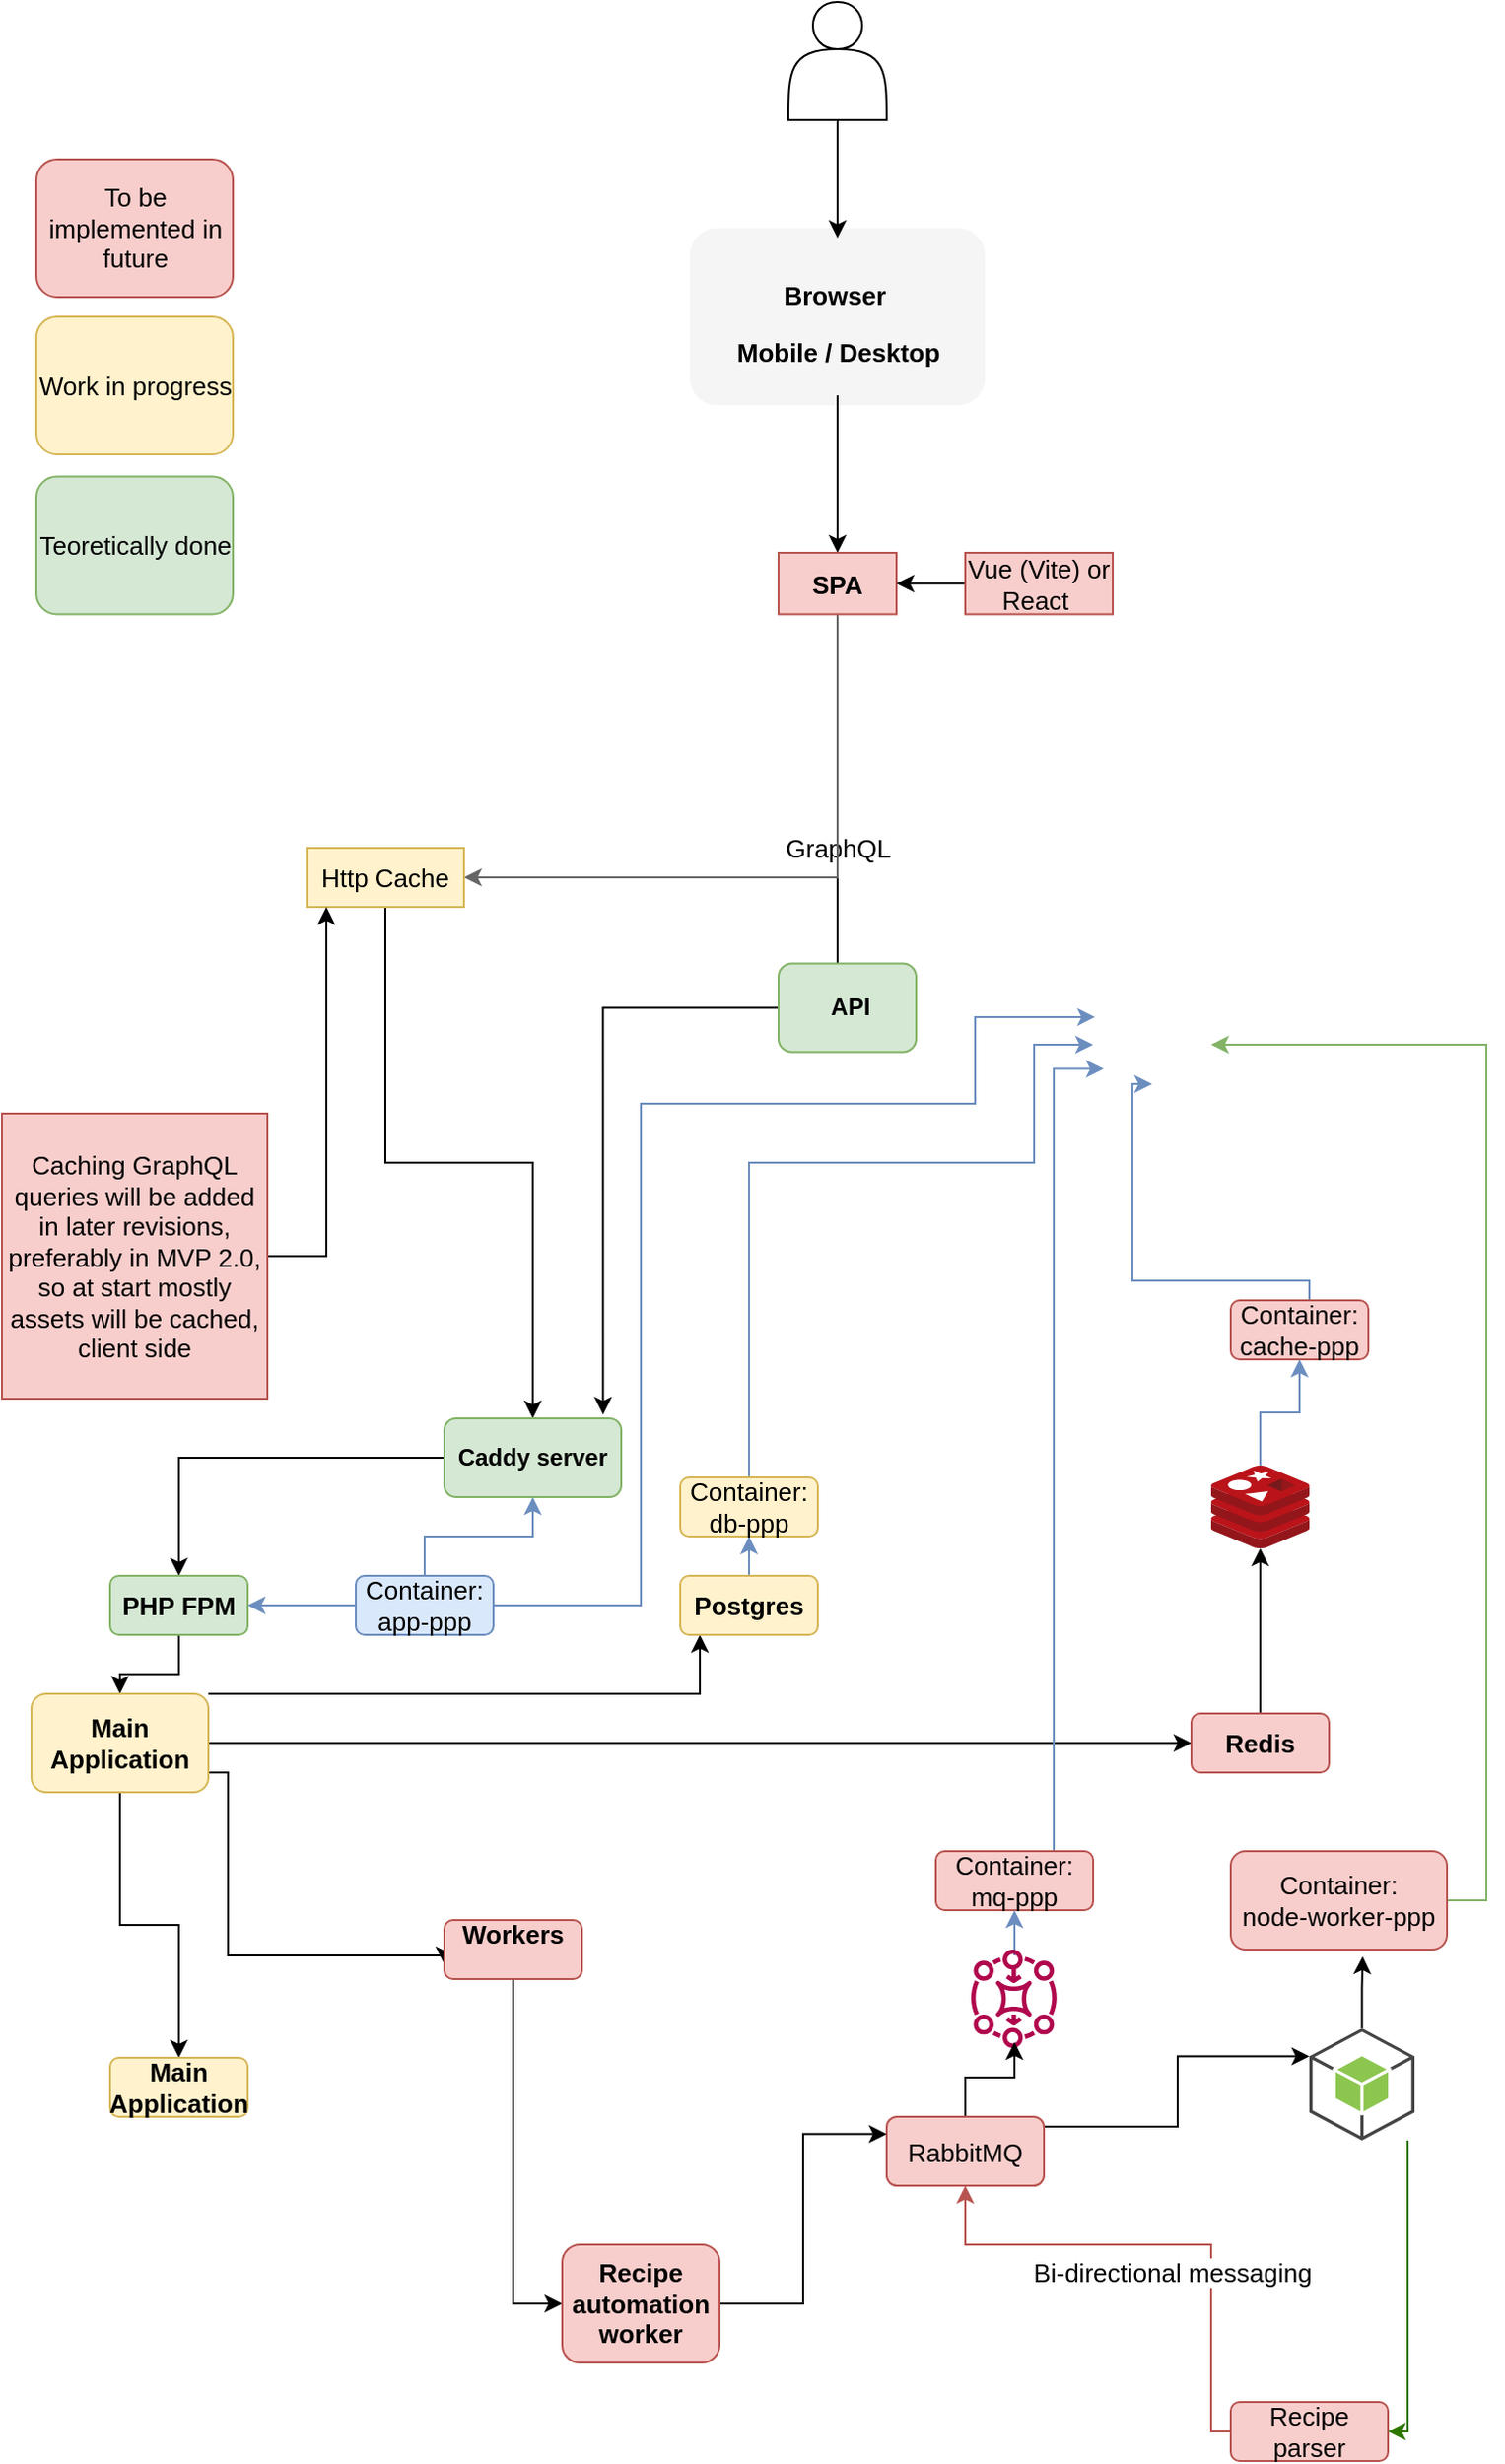 <mxfile version="20.5.3" type="github">
  <diagram id="U536I7H5QlRx-HKjT8p6" name="Strona-1">
    <mxGraphModel dx="919" dy="1760" grid="1" gridSize="10" guides="1" tooltips="1" connect="1" arrows="1" fold="1" page="1" pageScale="1" pageWidth="827" pageHeight="1169" math="0" shadow="0">
      <root>
        <mxCell id="0" />
        <mxCell id="1" parent="0" />
        <mxCell id="evRMGuefQmwozvT9XK5X-4" value="" style="rounded=1;whiteSpace=wrap;html=1;fillColor=#f5f5f5;fontColor=#333333;strokeColor=none;" vertex="1" parent="1">
          <mxGeometry x="365" y="-345" width="150" height="90" as="geometry" />
        </mxCell>
        <mxCell id="evRMGuefQmwozvT9XK5X-7" style="edgeStyle=orthogonalEdgeStyle;rounded=0;orthogonalLoop=1;jettySize=auto;html=1;" edge="1" parent="1" source="evRMGuefQmwozvT9XK5X-6" target="evRMGuefQmwozvT9XK5X-8">
          <mxGeometry relative="1" as="geometry" />
        </mxCell>
        <mxCell id="evRMGuefQmwozvT9XK5X-6" value="" style="shape=actor;whiteSpace=wrap;html=1;" vertex="1" parent="1">
          <mxGeometry x="415" y="-460" width="50" height="60" as="geometry" />
        </mxCell>
        <mxCell id="evRMGuefQmwozvT9XK5X-80" style="edgeStyle=orthogonalEdgeStyle;rounded=0;orthogonalLoop=1;jettySize=auto;html=1;entryX=0.5;entryY=0;entryDx=0;entryDy=0;fontSize=13;" edge="1" parent="1" source="evRMGuefQmwozvT9XK5X-8" target="evRMGuefQmwozvT9XK5X-12">
          <mxGeometry relative="1" as="geometry" />
        </mxCell>
        <mxCell id="evRMGuefQmwozvT9XK5X-8" value="&lt;font style=&quot;font-size: 13px;&quot;&gt;Browser&amp;nbsp;&lt;br&gt;Mobile / Desktop&lt;br&gt;&lt;/font&gt;" style="text;strokeColor=none;fillColor=none;html=1;fontSize=24;fontStyle=1;verticalAlign=middle;align=center;" vertex="1" parent="1">
          <mxGeometry x="380" y="-340" width="120" height="80" as="geometry" />
        </mxCell>
        <mxCell id="evRMGuefQmwozvT9XK5X-14" value="GraphQL" style="edgeStyle=orthogonalEdgeStyle;rounded=0;orthogonalLoop=1;jettySize=auto;html=1;entryX=0;entryY=0.5;entryDx=0;entryDy=0;fontSize=13;" edge="1" parent="1" source="evRMGuefQmwozvT9XK5X-12" target="evRMGuefQmwozvT9XK5X-13">
          <mxGeometry relative="1" as="geometry">
            <Array as="points">
              <mxPoint x="440" y="55" />
              <mxPoint x="440" y="56" />
            </Array>
          </mxGeometry>
        </mxCell>
        <mxCell id="evRMGuefQmwozvT9XK5X-20" style="edgeStyle=orthogonalEdgeStyle;rounded=0;orthogonalLoop=1;jettySize=auto;html=1;fontSize=13;fillColor=#f5f5f5;strokeColor=#666666;" edge="1" parent="1" source="evRMGuefQmwozvT9XK5X-12" target="evRMGuefQmwozvT9XK5X-18">
          <mxGeometry relative="1" as="geometry">
            <Array as="points">
              <mxPoint x="440" y="-15" />
            </Array>
          </mxGeometry>
        </mxCell>
        <mxCell id="evRMGuefQmwozvT9XK5X-12" value="&lt;b&gt;SPA&lt;/b&gt;" style="text;html=1;strokeColor=#b85450;fillColor=#f8cecc;align=center;verticalAlign=middle;whiteSpace=wrap;rounded=0;fontSize=13;" vertex="1" parent="1">
          <mxGeometry x="410" y="-180" width="60" height="31.25" as="geometry" />
        </mxCell>
        <mxCell id="evRMGuefQmwozvT9XK5X-83" style="edgeStyle=orthogonalEdgeStyle;rounded=0;orthogonalLoop=1;jettySize=auto;html=1;entryX=0.897;entryY=-0.048;entryDx=0;entryDy=0;entryPerimeter=0;fontSize=13;" edge="1" parent="1" source="evRMGuefQmwozvT9XK5X-13" target="evRMGuefQmwozvT9XK5X-24">
          <mxGeometry relative="1" as="geometry" />
        </mxCell>
        <mxCell id="evRMGuefQmwozvT9XK5X-13" value="&lt;b&gt;&amp;nbsp;API&lt;/b&gt;" style="rounded=1;whiteSpace=wrap;html=1;fillColor=#d5e8d4;strokeColor=#82b366;" vertex="1" parent="1">
          <mxGeometry x="410" y="28.75" width="70" height="45" as="geometry" />
        </mxCell>
        <mxCell id="evRMGuefQmwozvT9XK5X-28" style="edgeStyle=orthogonalEdgeStyle;rounded=0;orthogonalLoop=1;jettySize=auto;html=1;entryX=0.5;entryY=0;entryDx=0;entryDy=0;fontSize=13;" edge="1" parent="1" source="evRMGuefQmwozvT9XK5X-18" target="evRMGuefQmwozvT9XK5X-24">
          <mxGeometry relative="1" as="geometry" />
        </mxCell>
        <mxCell id="evRMGuefQmwozvT9XK5X-18" value="Http Cache" style="text;html=1;strokeColor=#d6b656;fillColor=#fff2cc;align=center;verticalAlign=middle;whiteSpace=wrap;rounded=0;fontSize=13;" vertex="1" parent="1">
          <mxGeometry x="170" y="-30" width="80" height="30" as="geometry" />
        </mxCell>
        <mxCell id="evRMGuefQmwozvT9XK5X-35" style="edgeStyle=orthogonalEdgeStyle;rounded=0;orthogonalLoop=1;jettySize=auto;html=1;fontSize=13;" edge="1" parent="1" source="evRMGuefQmwozvT9XK5X-24" target="evRMGuefQmwozvT9XK5X-34">
          <mxGeometry relative="1" as="geometry" />
        </mxCell>
        <mxCell id="evRMGuefQmwozvT9XK5X-24" value="&lt;b&gt;Caddy server&lt;/b&gt;" style="rounded=1;whiteSpace=wrap;html=1;fillColor=#d5e8d4;strokeColor=#82b366;" vertex="1" parent="1">
          <mxGeometry x="240" y="260" width="90" height="40" as="geometry" />
        </mxCell>
        <mxCell id="evRMGuefQmwozvT9XK5X-81" style="edgeStyle=orthogonalEdgeStyle;rounded=0;orthogonalLoop=1;jettySize=auto;html=1;entryX=1;entryY=0.5;entryDx=0;entryDy=0;fontSize=13;" edge="1" parent="1" source="evRMGuefQmwozvT9XK5X-32" target="evRMGuefQmwozvT9XK5X-12">
          <mxGeometry relative="1" as="geometry" />
        </mxCell>
        <mxCell id="evRMGuefQmwozvT9XK5X-32" value="Vue (Vite) or React&amp;nbsp;" style="text;html=1;strokeColor=#b85450;fillColor=#f8cecc;align=center;verticalAlign=middle;whiteSpace=wrap;rounded=0;fontSize=13;" vertex="1" parent="1">
          <mxGeometry x="505" y="-180" width="75" height="31.25" as="geometry" />
        </mxCell>
        <mxCell id="evRMGuefQmwozvT9XK5X-41" value="" style="edgeStyle=orthogonalEdgeStyle;rounded=0;orthogonalLoop=1;jettySize=auto;html=1;fontSize=13;" edge="1" parent="1" source="evRMGuefQmwozvT9XK5X-34" target="evRMGuefQmwozvT9XK5X-40">
          <mxGeometry relative="1" as="geometry" />
        </mxCell>
        <mxCell id="evRMGuefQmwozvT9XK5X-34" value="&lt;b&gt;PHP FPM&lt;/b&gt;" style="rounded=1;whiteSpace=wrap;html=1;fillColor=#d5e8d4;strokeColor=#82b366;fontSize=13;" vertex="1" parent="1">
          <mxGeometry x="70" y="340" width="70" height="30" as="geometry" />
        </mxCell>
        <mxCell id="evRMGuefQmwozvT9XK5X-37" style="edgeStyle=orthogonalEdgeStyle;rounded=0;orthogonalLoop=1;jettySize=auto;html=1;entryX=0.5;entryY=1;entryDx=0;entryDy=0;fontSize=13;fillColor=#dae8fc;strokeColor=#6c8ebf;" edge="1" parent="1" source="evRMGuefQmwozvT9XK5X-36" target="evRMGuefQmwozvT9XK5X-24">
          <mxGeometry relative="1" as="geometry" />
        </mxCell>
        <mxCell id="evRMGuefQmwozvT9XK5X-38" style="edgeStyle=orthogonalEdgeStyle;rounded=0;orthogonalLoop=1;jettySize=auto;html=1;entryX=1;entryY=0.5;entryDx=0;entryDy=0;fontSize=13;fillColor=#dae8fc;strokeColor=#6c8ebf;" edge="1" parent="1" source="evRMGuefQmwozvT9XK5X-36" target="evRMGuefQmwozvT9XK5X-34">
          <mxGeometry relative="1" as="geometry" />
        </mxCell>
        <mxCell id="evRMGuefQmwozvT9XK5X-49" style="edgeStyle=orthogonalEdgeStyle;rounded=0;orthogonalLoop=1;jettySize=auto;html=1;entryX=0.02;entryY=0.39;entryDx=0;entryDy=0;entryPerimeter=0;fontSize=13;fillColor=#dae8fc;strokeColor=#6c8ebf;" edge="1" parent="1" source="evRMGuefQmwozvT9XK5X-36">
          <mxGeometry relative="1" as="geometry">
            <mxPoint x="571" y="55.99" as="targetPoint" />
            <Array as="points">
              <mxPoint x="340" y="355" />
              <mxPoint x="340" y="100" />
              <mxPoint x="510" y="100" />
              <mxPoint x="510" y="56" />
            </Array>
          </mxGeometry>
        </mxCell>
        <mxCell id="evRMGuefQmwozvT9XK5X-36" value="Container: app-ppp" style="rounded=1;whiteSpace=wrap;html=1;fillColor=#dae8fc;strokeColor=#6c8ebf;fontSize=13;" vertex="1" parent="1">
          <mxGeometry x="195" y="340" width="70" height="30" as="geometry" />
        </mxCell>
        <mxCell id="evRMGuefQmwozvT9XK5X-43" style="edgeStyle=orthogonalEdgeStyle;rounded=0;orthogonalLoop=1;jettySize=auto;html=1;fontSize=13;" edge="1" parent="1" source="evRMGuefQmwozvT9XK5X-40" target="evRMGuefQmwozvT9XK5X-42">
          <mxGeometry relative="1" as="geometry">
            <Array as="points">
              <mxPoint x="370" y="400" />
            </Array>
          </mxGeometry>
        </mxCell>
        <mxCell id="evRMGuefQmwozvT9XK5X-60" style="edgeStyle=orthogonalEdgeStyle;rounded=0;orthogonalLoop=1;jettySize=auto;html=1;fontSize=13;" edge="1" parent="1" source="evRMGuefQmwozvT9XK5X-40" target="evRMGuefQmwozvT9XK5X-59">
          <mxGeometry relative="1" as="geometry" />
        </mxCell>
        <mxCell id="evRMGuefQmwozvT9XK5X-61" style="edgeStyle=orthogonalEdgeStyle;rounded=0;orthogonalLoop=1;jettySize=auto;html=1;entryX=0;entryY=0.75;entryDx=0;entryDy=0;fontSize=13;" edge="1" parent="1" source="evRMGuefQmwozvT9XK5X-40" target="evRMGuefQmwozvT9XK5X-58">
          <mxGeometry relative="1" as="geometry">
            <Array as="points">
              <mxPoint x="130" y="440" />
              <mxPoint x="130" y="533" />
            </Array>
          </mxGeometry>
        </mxCell>
        <mxCell id="evRMGuefQmwozvT9XK5X-71" style="edgeStyle=orthogonalEdgeStyle;rounded=0;orthogonalLoop=1;jettySize=auto;html=1;entryX=0;entryY=0.5;entryDx=0;entryDy=0;fontSize=13;" edge="1" parent="1" source="evRMGuefQmwozvT9XK5X-40" target="evRMGuefQmwozvT9XK5X-64">
          <mxGeometry relative="1" as="geometry" />
        </mxCell>
        <mxCell id="evRMGuefQmwozvT9XK5X-40" value="&lt;b&gt;Main Application&lt;/b&gt;" style="rounded=1;whiteSpace=wrap;html=1;fillColor=#fff2cc;strokeColor=#d6b656;fontSize=13;" vertex="1" parent="1">
          <mxGeometry x="30" y="400" width="90" height="50" as="geometry" />
        </mxCell>
        <mxCell id="evRMGuefQmwozvT9XK5X-46" style="edgeStyle=orthogonalEdgeStyle;rounded=0;orthogonalLoop=1;jettySize=auto;html=1;fontSize=13;fillColor=#dae8fc;strokeColor=#6c8ebf;" edge="1" parent="1" source="evRMGuefQmwozvT9XK5X-42" target="evRMGuefQmwozvT9XK5X-45">
          <mxGeometry relative="1" as="geometry" />
        </mxCell>
        <mxCell id="evRMGuefQmwozvT9XK5X-42" value="&lt;b&gt;Postgres&lt;/b&gt;" style="rounded=1;whiteSpace=wrap;html=1;fillColor=#fff2cc;strokeColor=#d6b656;fontSize=13;" vertex="1" parent="1">
          <mxGeometry x="360" y="340" width="70" height="30" as="geometry" />
        </mxCell>
        <mxCell id="evRMGuefQmwozvT9XK5X-88" style="edgeStyle=orthogonalEdgeStyle;rounded=0;orthogonalLoop=1;jettySize=auto;html=1;fontSize=13;fillColor=#dae8fc;strokeColor=#6c8ebf;" edge="1" parent="1" source="evRMGuefQmwozvT9XK5X-45">
          <mxGeometry relative="1" as="geometry">
            <mxPoint x="570" y="70" as="targetPoint" />
            <Array as="points">
              <mxPoint x="395" y="130" />
              <mxPoint x="540" y="130" />
              <mxPoint x="540" y="70" />
            </Array>
          </mxGeometry>
        </mxCell>
        <mxCell id="evRMGuefQmwozvT9XK5X-45" value="Container: db-ppp" style="rounded=1;whiteSpace=wrap;html=1;fillColor=#fff2cc;strokeColor=#d6b656;fontSize=13;" vertex="1" parent="1">
          <mxGeometry x="360" y="290" width="70" height="30" as="geometry" />
        </mxCell>
        <mxCell id="evRMGuefQmwozvT9XK5X-51" value="To be implemented in future" style="rounded=1;whiteSpace=wrap;html=1;fontSize=13;fillColor=#f8cecc;strokeColor=#b85450;" vertex="1" parent="1">
          <mxGeometry x="32.5" y="-380" width="100" height="70" as="geometry" />
        </mxCell>
        <mxCell id="evRMGuefQmwozvT9XK5X-95" style="edgeStyle=orthogonalEdgeStyle;rounded=0;orthogonalLoop=1;jettySize=auto;html=1;fontSize=13;fillColor=#dae8fc;strokeColor=#6c8ebf;" edge="1" parent="1" source="evRMGuefQmwozvT9XK5X-52">
          <mxGeometry relative="1" as="geometry">
            <mxPoint x="600" y="90" as="targetPoint" />
            <Array as="points">
              <mxPoint x="680" y="190" />
              <mxPoint x="590" y="190" />
            </Array>
          </mxGeometry>
        </mxCell>
        <mxCell id="evRMGuefQmwozvT9XK5X-52" value="Container: &lt;br&gt;cache-ppp" style="rounded=1;whiteSpace=wrap;html=1;fillColor=#f8cecc;strokeColor=#b85450;fontSize=13;" vertex="1" parent="1">
          <mxGeometry x="640" y="200" width="70" height="30" as="geometry" />
        </mxCell>
        <mxCell id="evRMGuefQmwozvT9XK5X-104" style="edgeStyle=orthogonalEdgeStyle;rounded=0;orthogonalLoop=1;jettySize=auto;html=1;fontSize=13;" edge="1" parent="1" source="evRMGuefQmwozvT9XK5X-58" target="evRMGuefQmwozvT9XK5X-103">
          <mxGeometry relative="1" as="geometry">
            <Array as="points">
              <mxPoint x="275" y="710" />
            </Array>
          </mxGeometry>
        </mxCell>
        <mxCell id="evRMGuefQmwozvT9XK5X-58" value="&lt;b&gt;Workers&lt;br&gt;&lt;br&gt;&lt;/b&gt;" style="rounded=1;whiteSpace=wrap;html=1;fillColor=#f8cecc;strokeColor=#b85450;fontSize=13;" vertex="1" parent="1">
          <mxGeometry x="240" y="515" width="70" height="30" as="geometry" />
        </mxCell>
        <mxCell id="evRMGuefQmwozvT9XK5X-59" value="&lt;b&gt;Main Application&lt;/b&gt;" style="rounded=1;whiteSpace=wrap;html=1;fillColor=#fff2cc;strokeColor=#d6b656;fontSize=13;" vertex="1" parent="1">
          <mxGeometry x="70" y="585" width="70" height="30" as="geometry" />
        </mxCell>
        <mxCell id="evRMGuefQmwozvT9XK5X-66" style="edgeStyle=orthogonalEdgeStyle;rounded=0;orthogonalLoop=1;jettySize=auto;html=1;fontSize=13;" edge="1" parent="1" source="evRMGuefQmwozvT9XK5X-64" target="evRMGuefQmwozvT9XK5X-65">
          <mxGeometry relative="1" as="geometry" />
        </mxCell>
        <mxCell id="evRMGuefQmwozvT9XK5X-64" value="&lt;b&gt;Redis&lt;br&gt;&lt;/b&gt;" style="rounded=1;whiteSpace=wrap;html=1;fillColor=#f8cecc;strokeColor=#b85450;fontSize=13;" vertex="1" parent="1">
          <mxGeometry x="620" y="410" width="70" height="30" as="geometry" />
        </mxCell>
        <mxCell id="evRMGuefQmwozvT9XK5X-67" style="edgeStyle=orthogonalEdgeStyle;rounded=0;orthogonalLoop=1;jettySize=auto;html=1;fontSize=13;fillColor=#dae8fc;strokeColor=#6c8ebf;" edge="1" parent="1" source="evRMGuefQmwozvT9XK5X-65" target="evRMGuefQmwozvT9XK5X-52">
          <mxGeometry relative="1" as="geometry" />
        </mxCell>
        <mxCell id="evRMGuefQmwozvT9XK5X-65" value="" style="sketch=0;aspect=fixed;html=1;points=[];align=center;image;fontSize=12;image=img/lib/mscae/Cache_Redis_Product.svg;" vertex="1" parent="1">
          <mxGeometry x="630" y="284" width="50" height="42" as="geometry" />
        </mxCell>
        <mxCell id="evRMGuefQmwozvT9XK5X-79" style="edgeStyle=orthogonalEdgeStyle;rounded=0;orthogonalLoop=1;jettySize=auto;html=1;fontSize=13;" edge="1" parent="1" source="evRMGuefQmwozvT9XK5X-72" target="evRMGuefQmwozvT9XK5X-18">
          <mxGeometry relative="1" as="geometry">
            <Array as="points">
              <mxPoint x="180" y="177" />
            </Array>
          </mxGeometry>
        </mxCell>
        <mxCell id="evRMGuefQmwozvT9XK5X-72" value="Caching GraphQL queries will be added in later revisions, preferably in MVP 2.0, so at start mostly assets will be cached, client side" style="text;html=1;strokeColor=#b85450;fillColor=#f8cecc;align=center;verticalAlign=middle;whiteSpace=wrap;rounded=0;fontSize=13;" vertex="1" parent="1">
          <mxGeometry x="15" y="105" width="135" height="145" as="geometry" />
        </mxCell>
        <mxCell id="evRMGuefQmwozvT9XK5X-91" value="Work in progress" style="rounded=1;whiteSpace=wrap;html=1;fontSize=13;fillColor=#fff2cc;strokeColor=#d6b656;" vertex="1" parent="1">
          <mxGeometry x="32.5" y="-300" width="100" height="70" as="geometry" />
        </mxCell>
        <mxCell id="evRMGuefQmwozvT9XK5X-92" value="Teoretically done" style="rounded=1;whiteSpace=wrap;html=1;fontSize=13;fillColor=#d5e8d4;strokeColor=#82b366;" vertex="1" parent="1">
          <mxGeometry x="32.5" y="-218.75" width="100" height="70" as="geometry" />
        </mxCell>
        <mxCell id="evRMGuefQmwozvT9XK5X-96" style="edgeStyle=orthogonalEdgeStyle;rounded=0;orthogonalLoop=1;jettySize=auto;html=1;entryX=0.108;entryY=1.032;entryDx=0;entryDy=0;entryPerimeter=0;fontSize=13;fillColor=#dae8fc;strokeColor=#6c8ebf;" edge="1" parent="1" source="evRMGuefQmwozvT9XK5X-93">
          <mxGeometry relative="1" as="geometry">
            <mxPoint x="575.4" y="82.312" as="targetPoint" />
            <Array as="points">
              <mxPoint x="550" y="82" />
            </Array>
          </mxGeometry>
        </mxCell>
        <mxCell id="evRMGuefQmwozvT9XK5X-93" value="Container: &lt;br&gt;mq-ppp" style="rounded=1;whiteSpace=wrap;html=1;fillColor=#f8cecc;strokeColor=#b85450;fontSize=13;" vertex="1" parent="1">
          <mxGeometry x="490" y="480" width="80" height="30" as="geometry" />
        </mxCell>
        <mxCell id="evRMGuefQmwozvT9XK5X-97" value="" style="shape=image;html=1;verticalAlign=top;verticalLabelPosition=bottom;labelBackgroundColor=#ffffff;imageAspect=0;aspect=fixed;image=https://cdn1.iconfinder.com/data/icons/unicons-line-vol-3/24/docker-128.png;fontSize=13;" vertex="1" parent="1">
          <mxGeometry x="570" y="40" width="60" height="60" as="geometry" />
        </mxCell>
        <mxCell id="evRMGuefQmwozvT9XK5X-100" style="edgeStyle=orthogonalEdgeStyle;rounded=0;orthogonalLoop=1;jettySize=auto;html=1;fontSize=13;fillColor=#dae8fc;strokeColor=#6c8ebf;" edge="1" parent="1" source="evRMGuefQmwozvT9XK5X-99" target="evRMGuefQmwozvT9XK5X-93">
          <mxGeometry relative="1" as="geometry" />
        </mxCell>
        <mxCell id="evRMGuefQmwozvT9XK5X-99" value="" style="sketch=0;outlineConnect=0;fontColor=#232F3E;gradientColor=none;fillColor=#B0084D;strokeColor=none;dashed=0;verticalLabelPosition=bottom;verticalAlign=top;align=center;html=1;fontSize=12;fontStyle=0;aspect=fixed;pointerEvents=1;shape=mxgraph.aws4.mq_broker;direction=south;" vertex="1" parent="1">
          <mxGeometry x="505" y="530" width="50" height="50" as="geometry" />
        </mxCell>
        <mxCell id="evRMGuefQmwozvT9XK5X-102" style="edgeStyle=orthogonalEdgeStyle;rounded=0;orthogonalLoop=1;jettySize=auto;html=1;fontSize=13;" edge="1" parent="1" source="evRMGuefQmwozvT9XK5X-101" target="evRMGuefQmwozvT9XK5X-99">
          <mxGeometry relative="1" as="geometry" />
        </mxCell>
        <mxCell id="evRMGuefQmwozvT9XK5X-110" style="edgeStyle=orthogonalEdgeStyle;rounded=0;orthogonalLoop=1;jettySize=auto;html=1;entryX=0;entryY=0.25;entryDx=0;entryDy=0;entryPerimeter=0;fontSize=13;" edge="1" parent="1" source="evRMGuefQmwozvT9XK5X-101" target="evRMGuefQmwozvT9XK5X-109">
          <mxGeometry relative="1" as="geometry">
            <Array as="points">
              <mxPoint x="613" y="620" />
              <mxPoint x="613" y="584" />
            </Array>
          </mxGeometry>
        </mxCell>
        <mxCell id="evRMGuefQmwozvT9XK5X-101" value="RabbitMQ" style="rounded=1;whiteSpace=wrap;html=1;fillColor=#f8cecc;strokeColor=#b85450;fontSize=13;" vertex="1" parent="1">
          <mxGeometry x="465" y="615" width="80" height="35" as="geometry" />
        </mxCell>
        <mxCell id="evRMGuefQmwozvT9XK5X-105" style="edgeStyle=orthogonalEdgeStyle;rounded=0;orthogonalLoop=1;jettySize=auto;html=1;entryX=0;entryY=0.25;entryDx=0;entryDy=0;fontSize=13;" edge="1" parent="1" source="evRMGuefQmwozvT9XK5X-103" target="evRMGuefQmwozvT9XK5X-101">
          <mxGeometry relative="1" as="geometry" />
        </mxCell>
        <mxCell id="evRMGuefQmwozvT9XK5X-103" value="&lt;b&gt;Recipe automation worker&lt;br&gt;&lt;/b&gt;" style="rounded=1;whiteSpace=wrap;html=1;fillColor=#f8cecc;strokeColor=#b85450;fontSize=13;" vertex="1" parent="1">
          <mxGeometry x="300" y="680" width="80" height="60" as="geometry" />
        </mxCell>
        <mxCell id="evRMGuefQmwozvT9XK5X-115" value="Bi-directional messaging" style="edgeStyle=orthogonalEdgeStyle;rounded=0;orthogonalLoop=1;jettySize=auto;html=1;entryX=0.5;entryY=1;entryDx=0;entryDy=0;fontSize=13;fillColor=#f8cecc;strokeColor=#b85450;" edge="1" parent="1" source="evRMGuefQmwozvT9XK5X-106" target="evRMGuefQmwozvT9XK5X-101">
          <mxGeometry x="-0.299" y="20" relative="1" as="geometry">
            <Array as="points">
              <mxPoint x="630" y="775" />
              <mxPoint x="630" y="680" />
              <mxPoint x="505" y="680" />
            </Array>
            <mxPoint as="offset" />
          </mxGeometry>
        </mxCell>
        <mxCell id="evRMGuefQmwozvT9XK5X-106" value="Recipe parser" style="rounded=1;whiteSpace=wrap;html=1;fillColor=#f8cecc;strokeColor=#b85450;fontSize=13;" vertex="1" parent="1">
          <mxGeometry x="640" y="760" width="80" height="30" as="geometry" />
        </mxCell>
        <mxCell id="evRMGuefQmwozvT9XK5X-114" style="edgeStyle=orthogonalEdgeStyle;rounded=0;orthogonalLoop=1;jettySize=auto;html=1;fontSize=13;fillColor=#d5e8d4;strokeColor=#82b366;" edge="1" parent="1" source="evRMGuefQmwozvT9XK5X-108" target="evRMGuefQmwozvT9XK5X-97">
          <mxGeometry relative="1" as="geometry">
            <mxPoint x="740.048" y="85" as="targetPoint" />
            <Array as="points">
              <mxPoint x="770" y="505" />
              <mxPoint x="770" y="70" />
            </Array>
          </mxGeometry>
        </mxCell>
        <mxCell id="evRMGuefQmwozvT9XK5X-108" value="Container: &lt;br&gt;node-worker-ppp" style="rounded=1;whiteSpace=wrap;html=1;fillColor=#f8cecc;strokeColor=#b85450;fontSize=13;" vertex="1" parent="1">
          <mxGeometry x="640" y="480" width="110" height="50" as="geometry" />
        </mxCell>
        <mxCell id="evRMGuefQmwozvT9XK5X-111" style="edgeStyle=orthogonalEdgeStyle;rounded=0;orthogonalLoop=1;jettySize=auto;html=1;fontSize=13;fillColor=#60a917;strokeColor=#2D7600;" edge="1" parent="1" source="evRMGuefQmwozvT9XK5X-109" target="evRMGuefQmwozvT9XK5X-106">
          <mxGeometry relative="1" as="geometry">
            <Array as="points">
              <mxPoint x="730" y="775" />
            </Array>
          </mxGeometry>
        </mxCell>
        <mxCell id="evRMGuefQmwozvT9XK5X-112" style="edgeStyle=orthogonalEdgeStyle;rounded=0;orthogonalLoop=1;jettySize=auto;html=1;entryX=0.61;entryY=1.069;entryDx=0;entryDy=0;entryPerimeter=0;fontSize=13;" edge="1" parent="1" source="evRMGuefQmwozvT9XK5X-109" target="evRMGuefQmwozvT9XK5X-108">
          <mxGeometry relative="1" as="geometry" />
        </mxCell>
        <mxCell id="evRMGuefQmwozvT9XK5X-109" value="" style="outlineConnect=0;dashed=0;verticalLabelPosition=bottom;verticalAlign=top;align=center;html=1;shape=mxgraph.aws3.android;fillColor=#8CC64F;gradientColor=none;fontSize=13;" vertex="1" parent="1">
          <mxGeometry x="680" y="570" width="53.5" height="57" as="geometry" />
        </mxCell>
      </root>
    </mxGraphModel>
  </diagram>
</mxfile>
